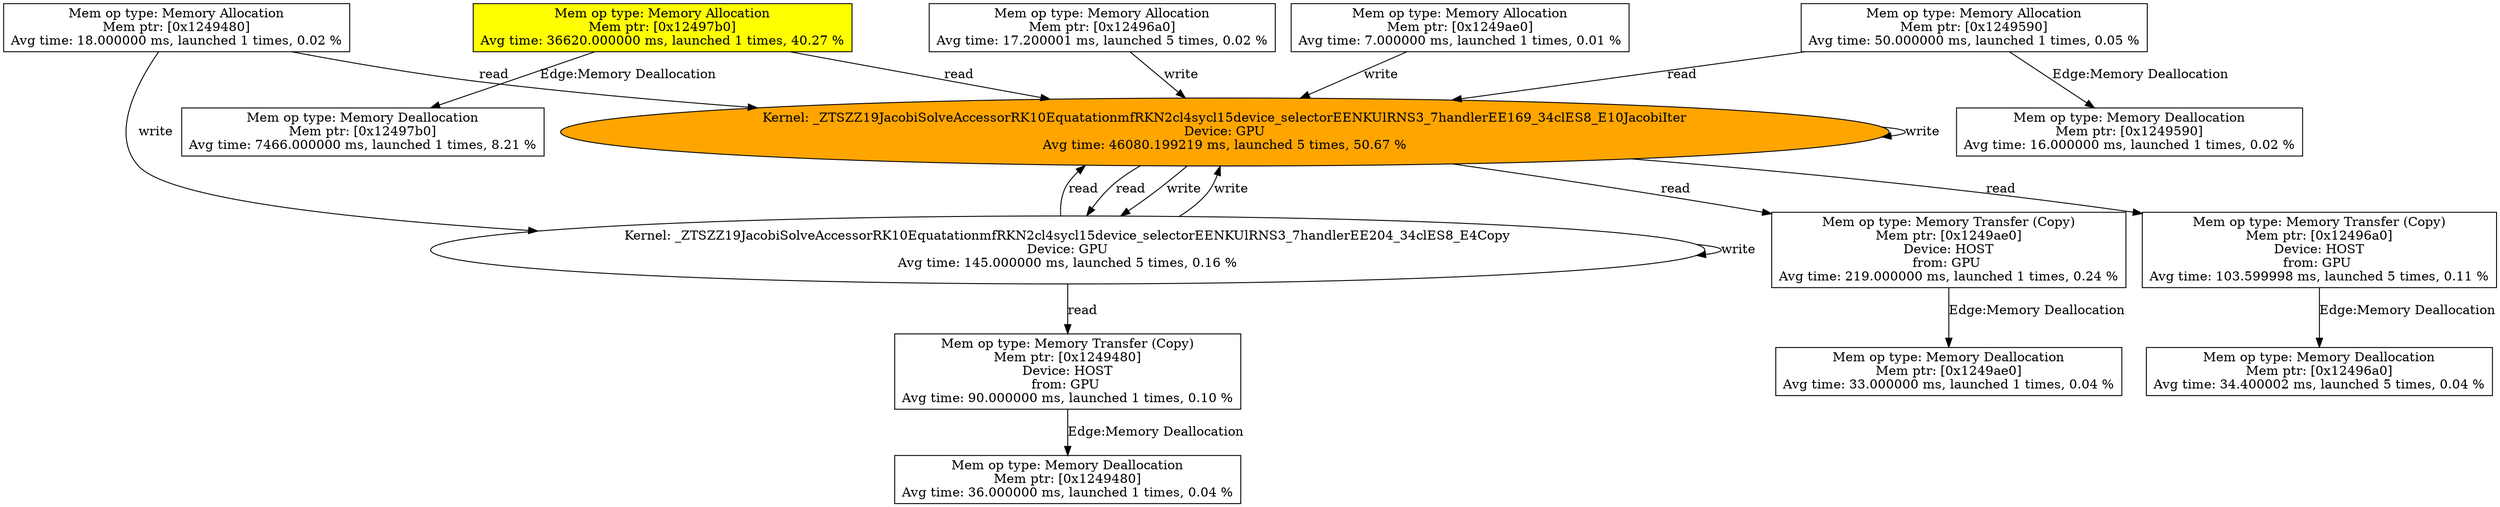 digraph graphname {
N327 [label="Mem op type: Memory Transfer (Copy)
Mem ptr: [0x1249ae0]
Device: HOST
from: GPU 
Avg time: 219.000000 ms, launched 1 times, 0.24 %", shape=box];
N150 [label="Mem op type: Memory Transfer (Copy)
Mem ptr: [0x12496a0]
Device: HOST
from: GPU 
Avg time: 103.599998 ms, launched 5 times, 0.11 %", shape=box];
N97 [label="Mem op type: Memory Allocation
Mem ptr: [0x12496a0]
Avg time: 17.200001 ms, launched 5 times, 0.02 %", shape=box];
N96 [label="Mem op type: Memory Deallocation
Mem ptr: [0x12496a0]
Avg time: 34.400002 ms, launched 5 times, 0.04 %", shape=box];
N94 [label="Mem op type: Memory Allocation
Mem ptr: [0x1249ae0]
Avg time: 7.000000 ms, launched 1 times, 0.01 %", shape=box];
N93 [label="Mem op type: Memory Deallocation
Mem ptr: [0x1249ae0]
Avg time: 33.000000 ms, launched 1 times, 0.04 %", shape=box];
N91 [label="Mem op type: Memory Allocation
Mem ptr: [0x1249480]
Avg time: 18.000000 ms, launched 1 times, 0.02 %", shape=box];
N84 [label="Mem op type: Memory Deallocation
Mem ptr: [0x12497b0]
Avg time: 7466.000000 ms, launched 1 times, 8.21 %", shape=box];
N338 [label="Mem op type: Memory Transfer (Copy)
Mem ptr: [0x1249480]
Device: HOST
from: GPU 
Avg time: 90.000000 ms, launched 1 times, 0.10 %", shape=box];
N134 [label="Kernel: _ZTSZZ19JacobiSolveAccessorRK10EquatationmfRKN2cl4sycl15device_selectorEENKUlRNS3_7handlerEE204_34clES8_E4Copy
Device: GPU
Avg time: 145.000000 ms, launched 5 times, 0.16 %"];
N83 [label="Kernel: _ZTSZZ19JacobiSolveAccessorRK10EquatationmfRKN2cl4sycl15device_selectorEENKUlRNS3_7handlerEE169_34clES8_E10JacobiIter
Device: GPU
Avg time: 46080.199219 ms, launched 5 times, 50.67 %", style=filled, fillcolor=orange];
N90 [label="Mem op type: Memory Deallocation
Mem ptr: [0x1249480]
Avg time: 36.000000 ms, launched 1 times, 0.04 %", shape=box];
N85 [label="Mem op type: Memory Allocation
Mem ptr: [0x12497b0]
Avg time: 36620.000000 ms, launched 1 times, 40.27 %", shape=box, style=filled, fillcolor=yellow];
N87 [label="Mem op type: Memory Deallocation
Mem ptr: [0x1249590]
Avg time: 16.000000 ms, launched 1 times, 0.02 %", shape=box];
N88 [label="Mem op type: Memory Allocation
Mem ptr: [0x1249590]
Avg time: 50.000000 ms, launched 1 times, 0.05 %", shape=box];
N85 -> N84 [label="Edge:Memory Deallocation"];
N88 -> N87 [label="Edge:Memory Deallocation"];
N338 -> N90 [label="Edge:Memory Deallocation"];
N97 -> N83 [label="write"];
N83 -> N134 [label="write"];
N94 -> N83 [label="write"];
N91 -> N83 [label="read"];
N134 -> N83 [label="write"];
N85 -> N83 [label="read"];
N134 -> N83 [label="read"];
N134 -> N338 [label="read"];
N83 -> N83 [label="write"];
N83 -> N134 [label="read"];
N88 -> N83 [label="read"];
N83 -> N327 [label="read"];
N91 -> N134 [label="write"];
N83 -> N150 [label="read"];
N150 -> N96 [label="Edge:Memory Deallocation"];
N134 -> N134 [label="write"];
N327 -> N93 [label="Edge:Memory Deallocation"];
}
